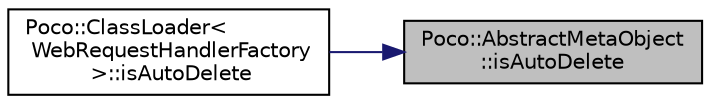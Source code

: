 digraph "Poco::AbstractMetaObject::isAutoDelete"
{
 // LATEX_PDF_SIZE
  edge [fontname="Helvetica",fontsize="10",labelfontname="Helvetica",labelfontsize="10"];
  node [fontname="Helvetica",fontsize="10",shape=record];
  rankdir="RL";
  Node1 [label="Poco::AbstractMetaObject\l::isAutoDelete",height=0.2,width=0.4,color="black", fillcolor="grey75", style="filled", fontcolor="black",tooltip=" "];
  Node1 -> Node2 [dir="back",color="midnightblue",fontsize="10",style="solid",fontname="Helvetica"];
  Node2 [label="Poco::ClassLoader\<\l WebRequestHandlerFactory\l \>::isAutoDelete",height=0.2,width=0.4,color="black", fillcolor="white", style="filled",URL="$classPoco_1_1ClassLoader.html#a8529e5bde8258b78fde6ade862c971de",tooltip=" "];
}
